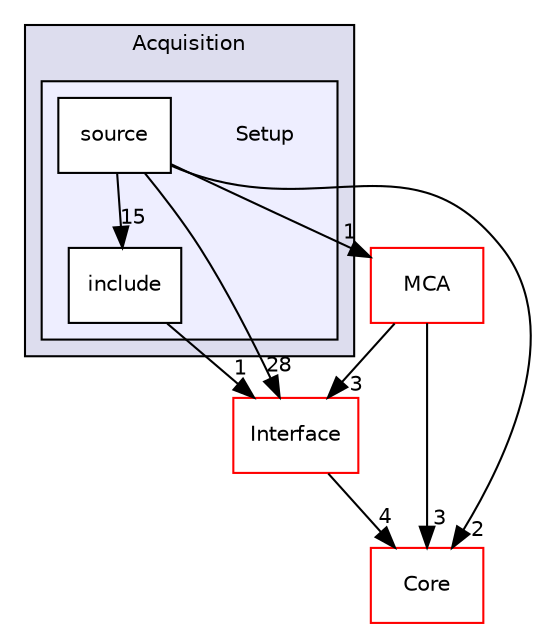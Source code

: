digraph "Setup" {
  compound=true
  node [ fontsize="10", fontname="Helvetica"];
  edge [ labelfontsize="10", labelfontname="Helvetica"];
  subgraph clusterdir_ea7d0e3cb3c62471e4b70ef6dd735ffc {
    graph [ bgcolor="#ddddee", pencolor="black", label="Acquisition" fontname="Helvetica", fontsize="10", URL="dir_ea7d0e3cb3c62471e4b70ef6dd735ffc.html"]
  subgraph clusterdir_302e069687969a6a4afb101526291797 {
    graph [ bgcolor="#eeeeff", pencolor="black", label="" URL="dir_302e069687969a6a4afb101526291797.html"];
    dir_302e069687969a6a4afb101526291797 [shape=plaintext label="Setup"];
    dir_9d0cf41d415b4e7df48aeff18477c87b [shape=box label="include" color="black" fillcolor="white" style="filled" URL="dir_9d0cf41d415b4e7df48aeff18477c87b.html"];
    dir_d9ba39bef6451e35b0998b2fa81e81af [shape=box label="source" color="black" fillcolor="white" style="filled" URL="dir_d9ba39bef6451e35b0998b2fa81e81af.html"];
  }
  }
  dir_02ca47b57a818ac962843d1234b7dfd0 [shape=box label="Interface" fillcolor="white" style="filled" color="red" URL="dir_02ca47b57a818ac962843d1234b7dfd0.html"];
  dir_c6310732a22f63c0c2fc5595561e68f1 [shape=box label="Core" fillcolor="white" style="filled" color="red" URL="dir_c6310732a22f63c0c2fc5595561e68f1.html"];
  dir_cc874e13c482ea3fa3abdbcf18971e28 [shape=box label="MCA" fillcolor="white" style="filled" color="red" URL="dir_cc874e13c482ea3fa3abdbcf18971e28.html"];
  dir_9d0cf41d415b4e7df48aeff18477c87b->dir_02ca47b57a818ac962843d1234b7dfd0 [headlabel="1", labeldistance=1.5 headhref="dir_000077_000052.html"];
  dir_02ca47b57a818ac962843d1234b7dfd0->dir_c6310732a22f63c0c2fc5595561e68f1 [headlabel="4", labeldistance=1.5 headhref="dir_000052_000022.html"];
  dir_cc874e13c482ea3fa3abdbcf18971e28->dir_02ca47b57a818ac962843d1234b7dfd0 [headlabel="3", labeldistance=1.5 headhref="dir_000029_000052.html"];
  dir_cc874e13c482ea3fa3abdbcf18971e28->dir_c6310732a22f63c0c2fc5595561e68f1 [headlabel="3", labeldistance=1.5 headhref="dir_000029_000022.html"];
  dir_d9ba39bef6451e35b0998b2fa81e81af->dir_9d0cf41d415b4e7df48aeff18477c87b [headlabel="15", labeldistance=1.5 headhref="dir_000002_000077.html"];
  dir_d9ba39bef6451e35b0998b2fa81e81af->dir_02ca47b57a818ac962843d1234b7dfd0 [headlabel="28", labeldistance=1.5 headhref="dir_000002_000052.html"];
  dir_d9ba39bef6451e35b0998b2fa81e81af->dir_c6310732a22f63c0c2fc5595561e68f1 [headlabel="2", labeldistance=1.5 headhref="dir_000002_000022.html"];
  dir_d9ba39bef6451e35b0998b2fa81e81af->dir_cc874e13c482ea3fa3abdbcf18971e28 [headlabel="1", labeldistance=1.5 headhref="dir_000002_000029.html"];
}
